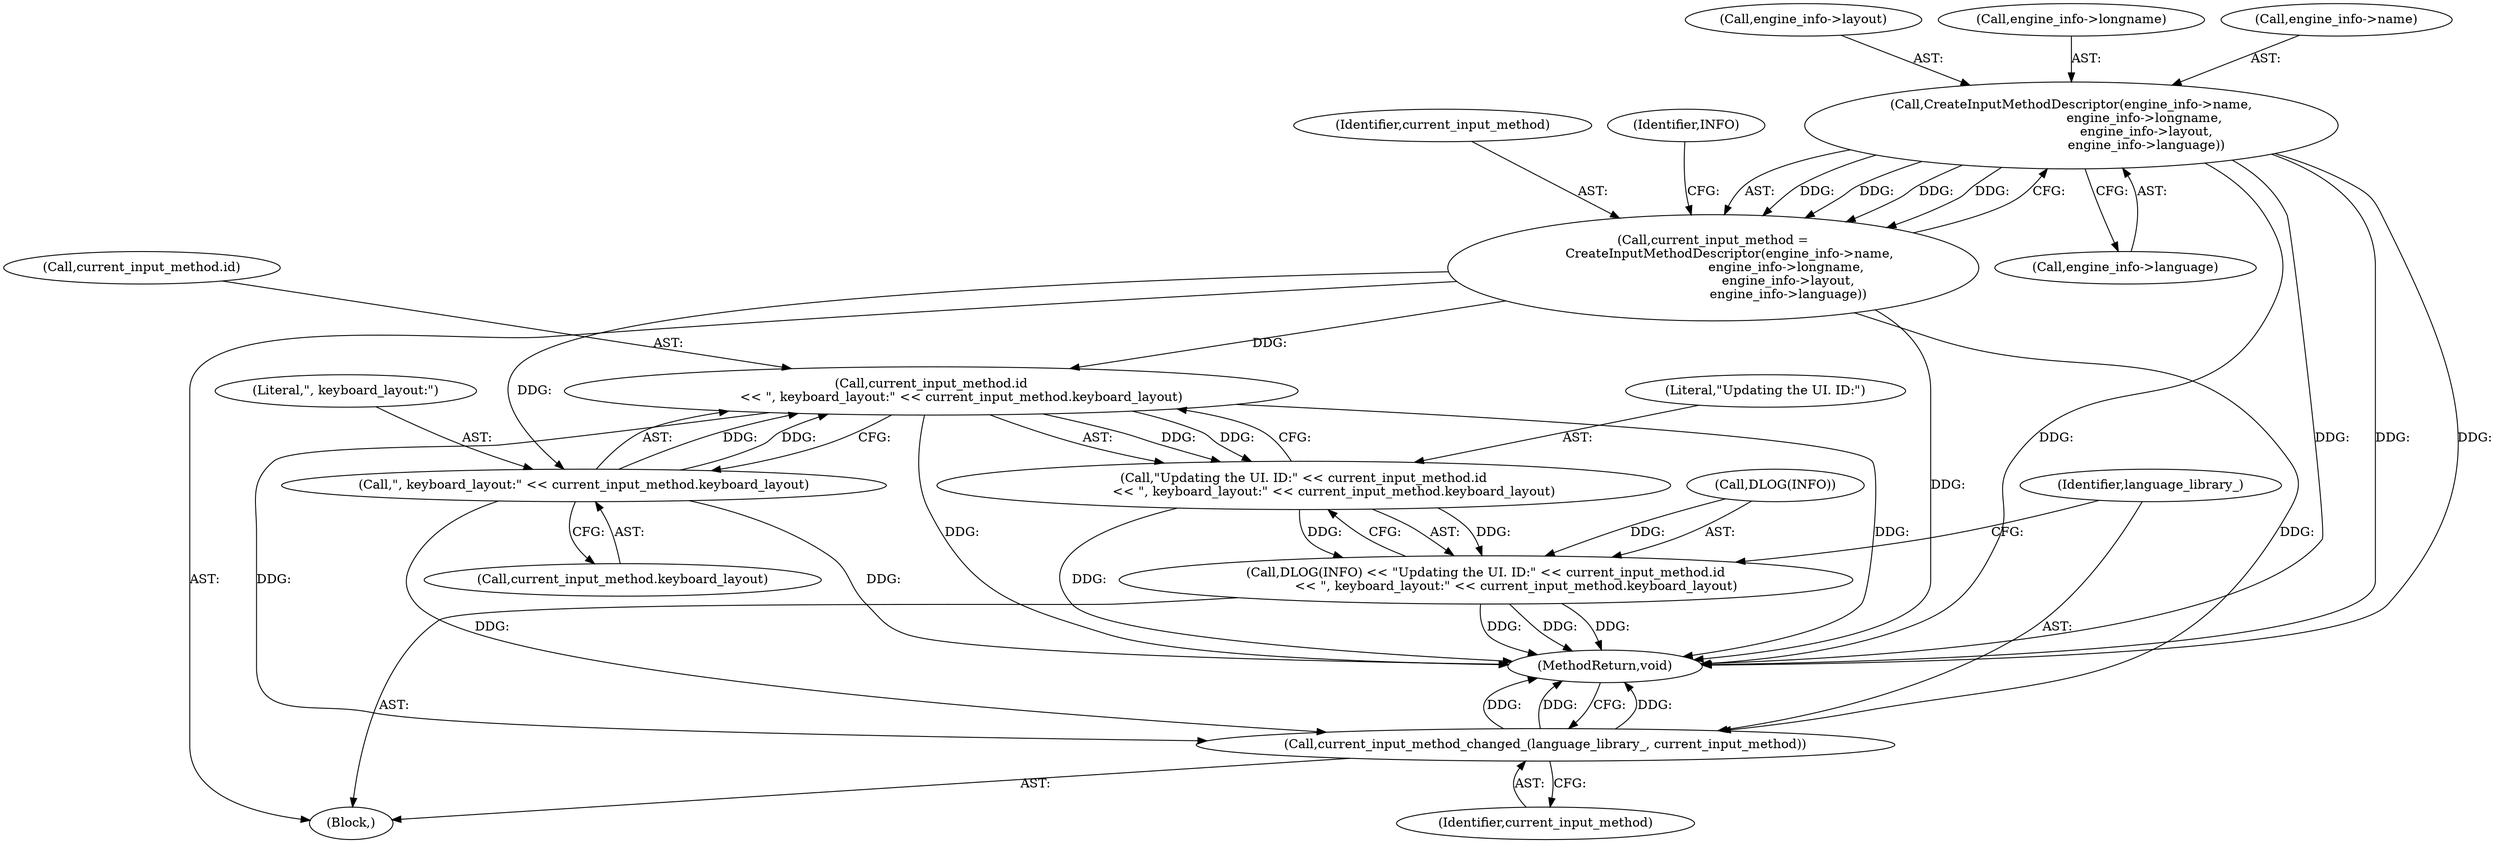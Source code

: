 digraph "1_Chrome_dc7b094a338c6c521f918f478e993f0f74bbea0d_76@pointer" {
"1000152" [label="(Call,CreateInputMethodDescriptor(engine_info->name,\n                                    engine_info->longname,\n                                     engine_info->layout,\n                                     engine_info->language))"];
"1000150" [label="(Call,current_input_method =\n        CreateInputMethodDescriptor(engine_info->name,\n                                    engine_info->longname,\n                                     engine_info->layout,\n                                     engine_info->language))"];
"1000170" [label="(Call,current_input_method.id\n               << \", keyboard_layout:\" << current_input_method.keyboard_layout)"];
"1000168" [label="(Call,\"Updating the UI. ID:\" << current_input_method.id\n               << \", keyboard_layout:\" << current_input_method.keyboard_layout)"];
"1000165" [label="(Call,DLOG(INFO) << \"Updating the UI. ID:\" << current_input_method.id\n               << \", keyboard_layout:\" << current_input_method.keyboard_layout)"];
"1000179" [label="(Call,current_input_method_changed_(language_library_, current_input_method))"];
"1000174" [label="(Call,\", keyboard_layout:\" << current_input_method.keyboard_layout)"];
"1000179" [label="(Call,current_input_method_changed_(language_library_, current_input_method))"];
"1000181" [label="(Identifier,current_input_method)"];
"1000171" [label="(Call,current_input_method.id)"];
"1000102" [label="(Block,)"];
"1000159" [label="(Call,engine_info->layout)"];
"1000180" [label="(Identifier,language_library_)"];
"1000169" [label="(Literal,\"Updating the UI. ID:\")"];
"1000151" [label="(Identifier,current_input_method)"];
"1000156" [label="(Call,engine_info->longname)"];
"1000176" [label="(Call,current_input_method.keyboard_layout)"];
"1000150" [label="(Call,current_input_method =\n        CreateInputMethodDescriptor(engine_info->name,\n                                    engine_info->longname,\n                                     engine_info->layout,\n                                     engine_info->language))"];
"1000162" [label="(Call,engine_info->language)"];
"1000166" [label="(Call,DLOG(INFO))"];
"1000165" [label="(Call,DLOG(INFO) << \"Updating the UI. ID:\" << current_input_method.id\n               << \", keyboard_layout:\" << current_input_method.keyboard_layout)"];
"1000167" [label="(Identifier,INFO)"];
"1000170" [label="(Call,current_input_method.id\n               << \", keyboard_layout:\" << current_input_method.keyboard_layout)"];
"1000152" [label="(Call,CreateInputMethodDescriptor(engine_info->name,\n                                    engine_info->longname,\n                                     engine_info->layout,\n                                     engine_info->language))"];
"1000174" [label="(Call,\", keyboard_layout:\" << current_input_method.keyboard_layout)"];
"1000153" [label="(Call,engine_info->name)"];
"1000168" [label="(Call,\"Updating the UI. ID:\" << current_input_method.id\n               << \", keyboard_layout:\" << current_input_method.keyboard_layout)"];
"1000175" [label="(Literal,\", keyboard_layout:\")"];
"1000182" [label="(MethodReturn,void)"];
"1000152" -> "1000150"  [label="AST: "];
"1000152" -> "1000162"  [label="CFG: "];
"1000153" -> "1000152"  [label="AST: "];
"1000156" -> "1000152"  [label="AST: "];
"1000159" -> "1000152"  [label="AST: "];
"1000162" -> "1000152"  [label="AST: "];
"1000150" -> "1000152"  [label="CFG: "];
"1000152" -> "1000182"  [label="DDG: "];
"1000152" -> "1000182"  [label="DDG: "];
"1000152" -> "1000182"  [label="DDG: "];
"1000152" -> "1000182"  [label="DDG: "];
"1000152" -> "1000150"  [label="DDG: "];
"1000152" -> "1000150"  [label="DDG: "];
"1000152" -> "1000150"  [label="DDG: "];
"1000152" -> "1000150"  [label="DDG: "];
"1000150" -> "1000102"  [label="AST: "];
"1000151" -> "1000150"  [label="AST: "];
"1000167" -> "1000150"  [label="CFG: "];
"1000150" -> "1000182"  [label="DDG: "];
"1000150" -> "1000170"  [label="DDG: "];
"1000150" -> "1000174"  [label="DDG: "];
"1000150" -> "1000179"  [label="DDG: "];
"1000170" -> "1000168"  [label="AST: "];
"1000170" -> "1000174"  [label="CFG: "];
"1000171" -> "1000170"  [label="AST: "];
"1000174" -> "1000170"  [label="AST: "];
"1000168" -> "1000170"  [label="CFG: "];
"1000170" -> "1000182"  [label="DDG: "];
"1000170" -> "1000182"  [label="DDG: "];
"1000170" -> "1000168"  [label="DDG: "];
"1000170" -> "1000168"  [label="DDG: "];
"1000174" -> "1000170"  [label="DDG: "];
"1000174" -> "1000170"  [label="DDG: "];
"1000170" -> "1000179"  [label="DDG: "];
"1000168" -> "1000165"  [label="AST: "];
"1000169" -> "1000168"  [label="AST: "];
"1000165" -> "1000168"  [label="CFG: "];
"1000168" -> "1000182"  [label="DDG: "];
"1000168" -> "1000165"  [label="DDG: "];
"1000168" -> "1000165"  [label="DDG: "];
"1000165" -> "1000102"  [label="AST: "];
"1000166" -> "1000165"  [label="AST: "];
"1000180" -> "1000165"  [label="CFG: "];
"1000165" -> "1000182"  [label="DDG: "];
"1000165" -> "1000182"  [label="DDG: "];
"1000165" -> "1000182"  [label="DDG: "];
"1000166" -> "1000165"  [label="DDG: "];
"1000179" -> "1000102"  [label="AST: "];
"1000179" -> "1000181"  [label="CFG: "];
"1000180" -> "1000179"  [label="AST: "];
"1000181" -> "1000179"  [label="AST: "];
"1000182" -> "1000179"  [label="CFG: "];
"1000179" -> "1000182"  [label="DDG: "];
"1000179" -> "1000182"  [label="DDG: "];
"1000179" -> "1000182"  [label="DDG: "];
"1000174" -> "1000179"  [label="DDG: "];
"1000174" -> "1000176"  [label="CFG: "];
"1000175" -> "1000174"  [label="AST: "];
"1000176" -> "1000174"  [label="AST: "];
"1000174" -> "1000182"  [label="DDG: "];
}
